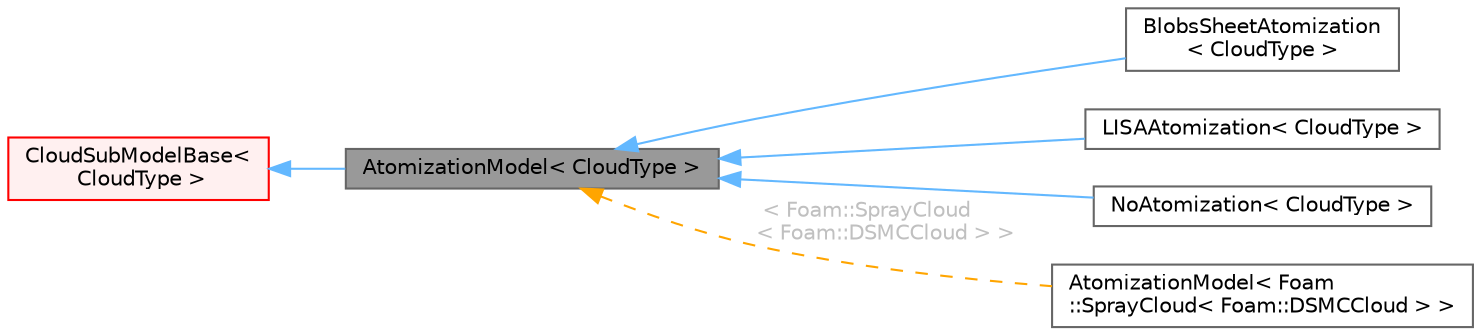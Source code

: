digraph "AtomizationModel&lt; CloudType &gt;"
{
 // LATEX_PDF_SIZE
  bgcolor="transparent";
  edge [fontname=Helvetica,fontsize=10,labelfontname=Helvetica,labelfontsize=10];
  node [fontname=Helvetica,fontsize=10,shape=box,height=0.2,width=0.4];
  rankdir="LR";
  Node1 [id="Node000001",label="AtomizationModel\< CloudType \>",height=0.2,width=0.4,color="gray40", fillcolor="grey60", style="filled", fontcolor="black",tooltip="Templated atomization model class."];
  Node2 -> Node1 [id="edge1_Node000001_Node000002",dir="back",color="steelblue1",style="solid",tooltip=" "];
  Node2 [id="Node000002",label="CloudSubModelBase\<\l CloudType \>",height=0.2,width=0.4,color="red", fillcolor="#FFF0F0", style="filled",URL="$classFoam_1_1CloudSubModelBase.html",tooltip="Base class for cloud sub-models."];
  Node1 -> Node4 [id="edge2_Node000001_Node000004",dir="back",color="steelblue1",style="solid",tooltip=" "];
  Node4 [id="Node000004",label="BlobsSheetAtomization\l\< CloudType \>",height=0.2,width=0.4,color="gray40", fillcolor="white", style="filled",URL="$classFoam_1_1BlobsSheetAtomization.html",tooltip="Primary Breakup Model for pressure swirl atomizers."];
  Node1 -> Node5 [id="edge3_Node000001_Node000005",dir="back",color="steelblue1",style="solid",tooltip=" "];
  Node5 [id="Node000005",label="LISAAtomization\< CloudType \>",height=0.2,width=0.4,color="gray40", fillcolor="white", style="filled",URL="$classFoam_1_1LISAAtomization.html",tooltip="Primary Breakup Model for pressure swirl atomizers."];
  Node1 -> Node6 [id="edge4_Node000001_Node000006",dir="back",color="steelblue1",style="solid",tooltip=" "];
  Node6 [id="Node000006",label="NoAtomization\< CloudType \>",height=0.2,width=0.4,color="gray40", fillcolor="white", style="filled",URL="$classFoam_1_1NoAtomization.html",tooltip="Dummy phase change model for 'none'."];
  Node1 -> Node7 [id="edge5_Node000001_Node000007",dir="back",color="orange",style="dashed",tooltip=" ",label=" \< Foam::SprayCloud\l\< Foam::DSMCCloud \> \>",fontcolor="grey" ];
  Node7 [id="Node000007",label="AtomizationModel\< Foam\l::SprayCloud\< Foam::DSMCCloud \> \>",height=0.2,width=0.4,color="gray40", fillcolor="white", style="filled",URL="$classFoam_1_1AtomizationModel.html",tooltip=" "];
}
